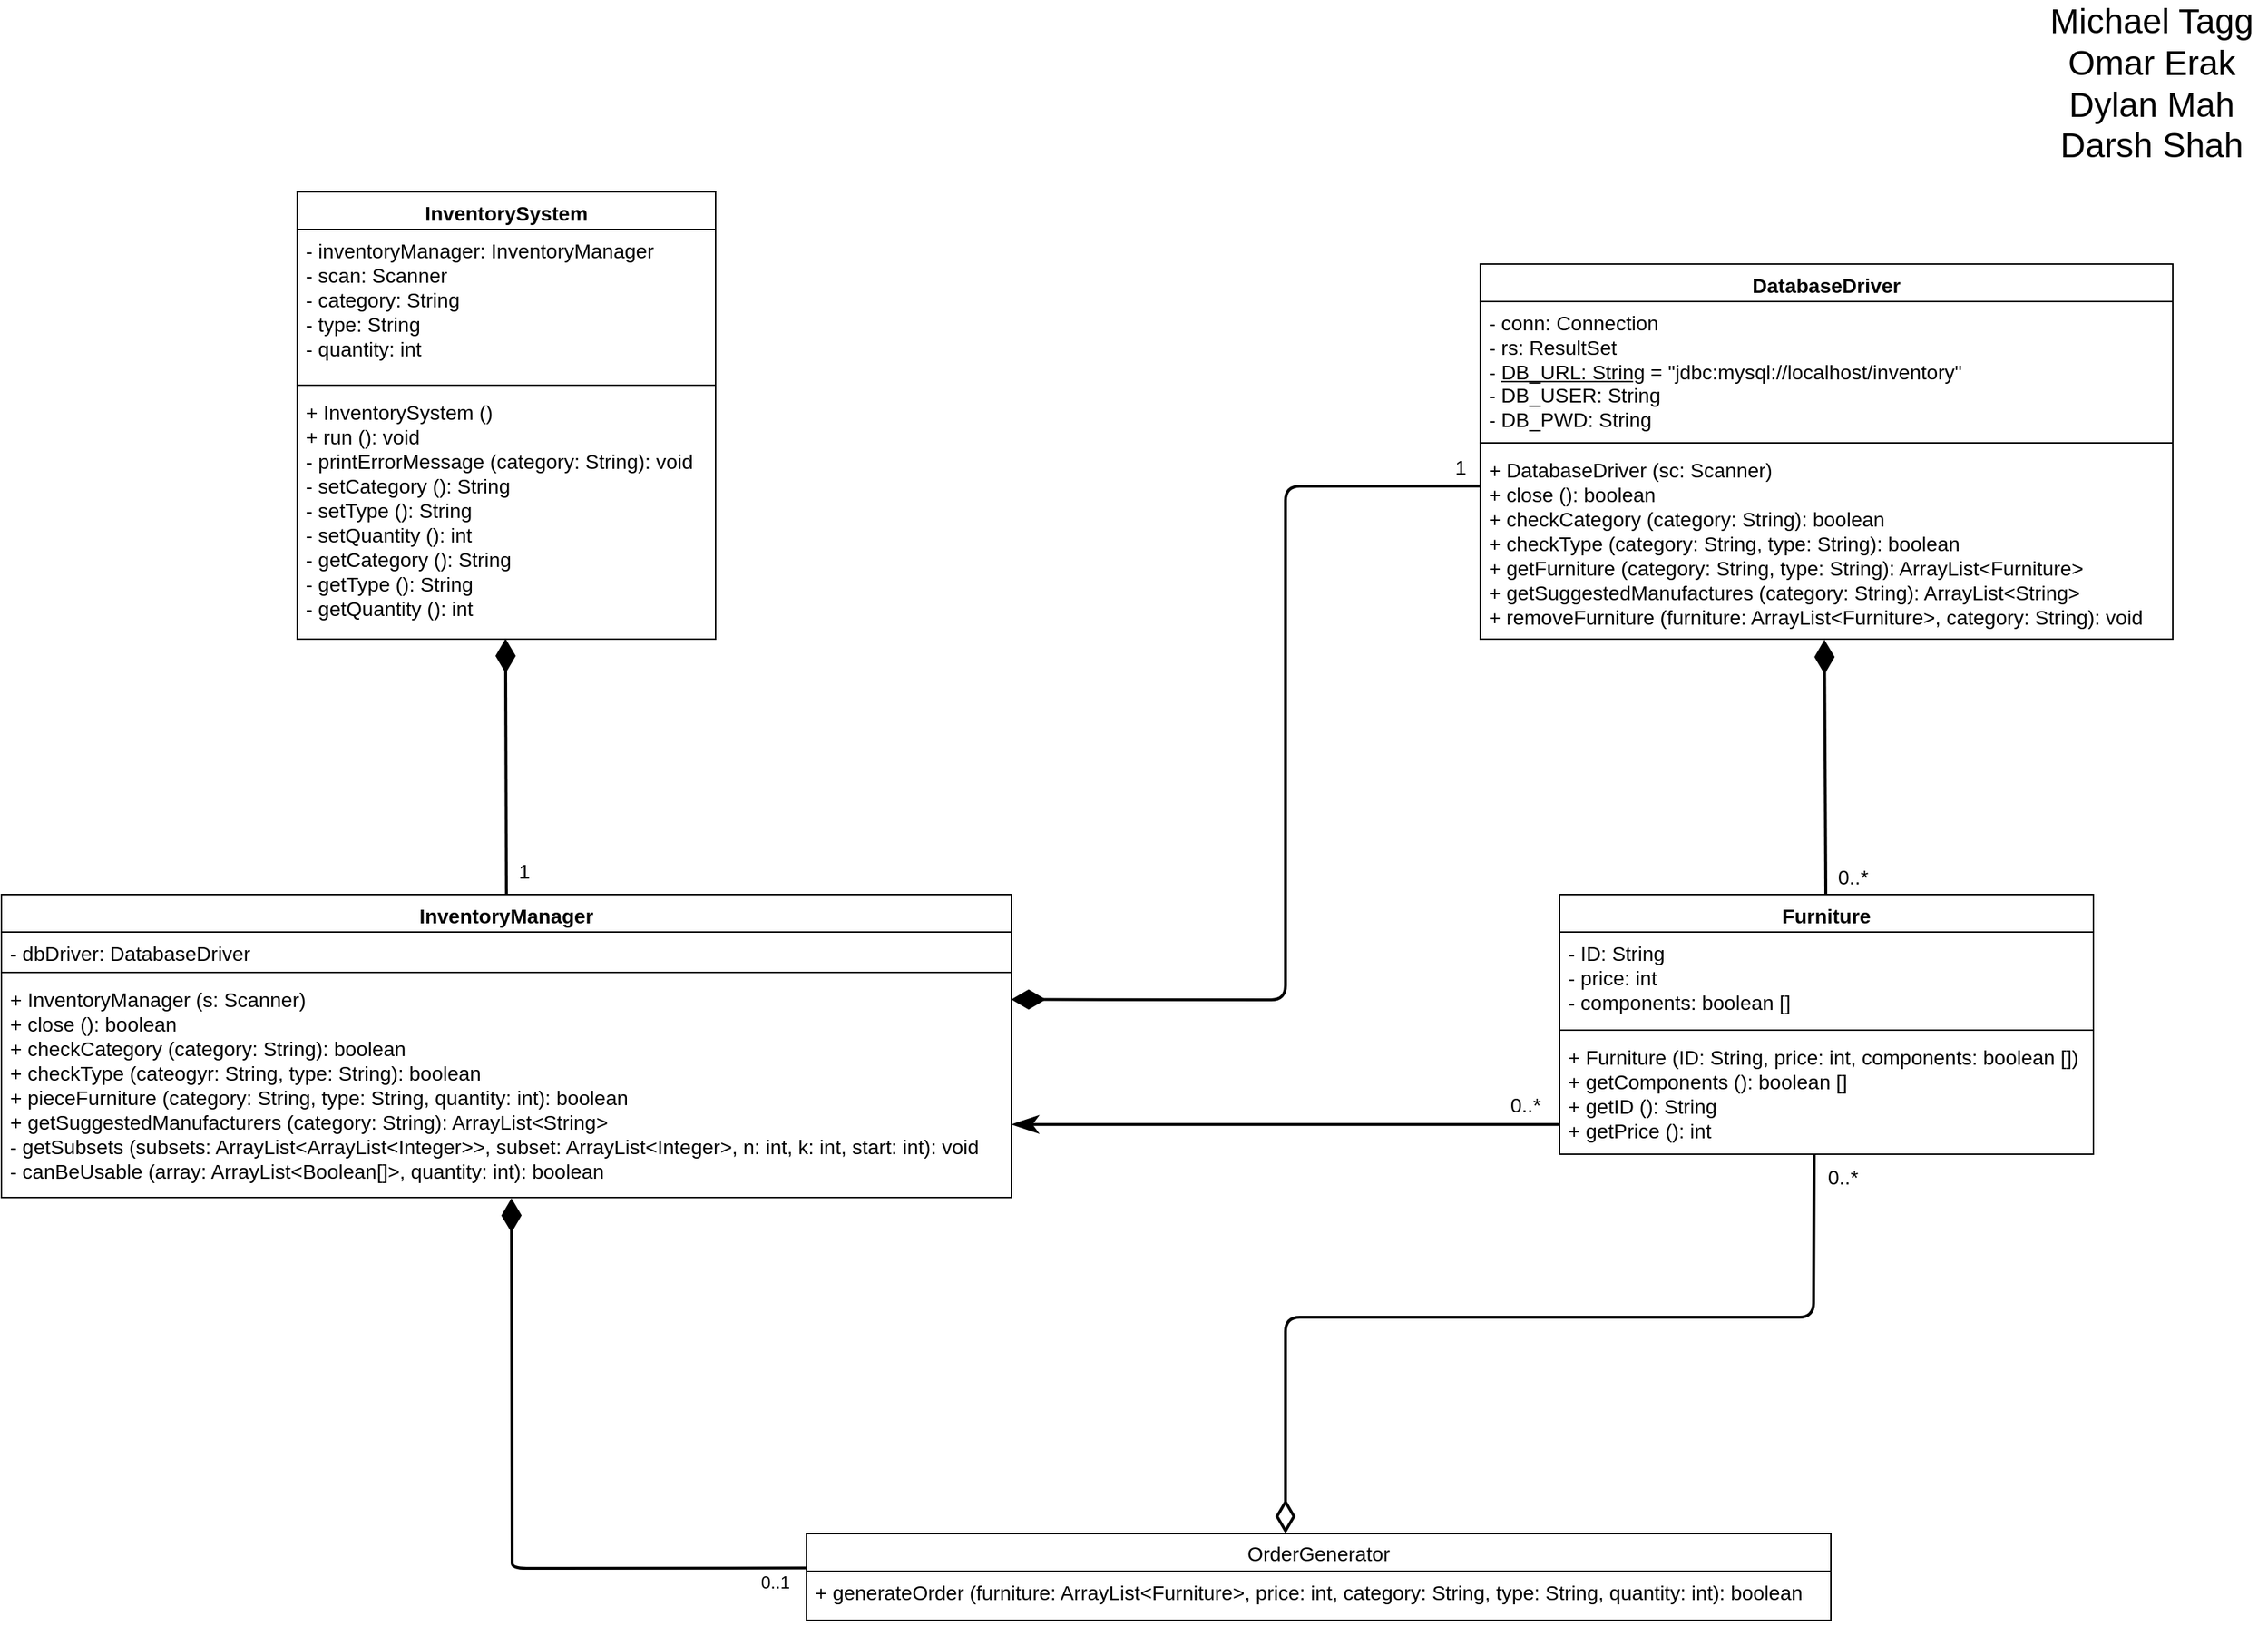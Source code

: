 <mxfile version="14.5.7" type="github">
  <diagram id="C5RBs43oDa-KdzZeNtuy" name="Page-1">
    <mxGraphModel dx="2271" dy="1240" grid="1" gridSize="10" guides="1" tooltips="1" connect="1" arrows="1" fold="1" page="1" pageScale="1" pageWidth="827" pageHeight="1169" math="0" shadow="0">
      <root>
        <mxCell id="WIyWlLk6GJQsqaUBKTNV-0" />
        <mxCell id="WIyWlLk6GJQsqaUBKTNV-1" parent="WIyWlLk6GJQsqaUBKTNV-0" />
        <mxCell id="N_NnaopC6pL-1q0N3gmT-41" value="Furniture" style="swimlane;fontStyle=1;align=center;verticalAlign=top;childLayout=stackLayout;horizontal=1;startSize=26;horizontalStack=0;resizeParent=1;resizeParentMax=0;resizeLast=0;collapsible=1;marginBottom=0;fontSize=14;" parent="WIyWlLk6GJQsqaUBKTNV-1" vertex="1">
          <mxGeometry x="1140" y="637" width="370" height="180" as="geometry" />
        </mxCell>
        <mxCell id="N_NnaopC6pL-1q0N3gmT-42" value="- ID: String&#xa;- price: int&#xa;- components: boolean []&#xa;" style="text;strokeColor=none;fillColor=none;align=left;verticalAlign=top;spacingLeft=4;spacingRight=4;overflow=hidden;rotatable=0;points=[[0,0.5],[1,0.5]];portConstraint=eastwest;fontSize=14;" parent="N_NnaopC6pL-1q0N3gmT-41" vertex="1">
          <mxGeometry y="26" width="370" height="64" as="geometry" />
        </mxCell>
        <mxCell id="N_NnaopC6pL-1q0N3gmT-43" value="" style="line;strokeWidth=1;fillColor=none;align=left;verticalAlign=middle;spacingTop=-1;spacingLeft=3;spacingRight=3;rotatable=0;labelPosition=right;points=[];portConstraint=eastwest;fontSize=14;" parent="N_NnaopC6pL-1q0N3gmT-41" vertex="1">
          <mxGeometry y="90" width="370" height="8" as="geometry" />
        </mxCell>
        <mxCell id="N_NnaopC6pL-1q0N3gmT-44" value="+ Furniture (ID: String, price: int, components: boolean [])&#xa;+ getComponents (): boolean []&#xa;+ getID (): String&#xa;+ getPrice (): int&#xa;&#xa;" style="text;strokeColor=none;fillColor=none;align=left;verticalAlign=top;spacingLeft=4;spacingRight=4;overflow=hidden;rotatable=0;points=[[0,0.5],[1,0.5]];portConstraint=eastwest;fontSize=14;" parent="N_NnaopC6pL-1q0N3gmT-41" vertex="1">
          <mxGeometry y="98" width="370" height="82" as="geometry" />
        </mxCell>
        <mxCell id="N_NnaopC6pL-1q0N3gmT-45" value="DatabaseDriver" style="swimlane;fontStyle=1;align=center;verticalAlign=top;childLayout=stackLayout;horizontal=1;startSize=26;horizontalStack=0;resizeParent=1;resizeParentMax=0;resizeLast=0;collapsible=1;marginBottom=0;fontSize=14;" parent="WIyWlLk6GJQsqaUBKTNV-1" vertex="1">
          <mxGeometry x="1085" y="200" width="480" height="260" as="geometry" />
        </mxCell>
        <mxCell id="N_NnaopC6pL-1q0N3gmT-46" value="- conn: Connection&lt;br style=&quot;font-size: 14px&quot;&gt;- rs: ResultSet&lt;br style=&quot;font-size: 14px&quot;&gt; - &lt;u style=&quot;font-size: 14px&quot;&gt;DB_URL: String&lt;/u&gt;&lt;span style=&quot;font-size: 14px&quot;&gt; =&amp;nbsp;&lt;/span&gt;&lt;span style=&quot;background-color: rgb(255 , 255 , 255)&quot;&gt;&lt;span class=&quot;pl-pds&quot; style=&quot;box-sizing: border-box&quot;&gt;&quot;&lt;/span&gt;&lt;span&gt;jdbc:mysql://localhost/inventory&lt;/span&gt;&lt;span class=&quot;pl-pds&quot; style=&quot;box-sizing: border-box&quot;&gt;&quot;&lt;/span&gt;&lt;/span&gt;&lt;br style=&quot;font-size: 14px&quot;&gt;- DB_USER: String&lt;br style=&quot;font-size: 14px&quot;&gt;- DB_PWD: String" style="text;strokeColor=none;fillColor=none;align=left;verticalAlign=top;spacingLeft=4;spacingRight=4;overflow=hidden;rotatable=0;points=[[0,0.5],[1,0.5]];portConstraint=eastwest;fontStyle=0;html=1;fontSize=14;" parent="N_NnaopC6pL-1q0N3gmT-45" vertex="1">
          <mxGeometry y="26" width="480" height="94" as="geometry" />
        </mxCell>
        <mxCell id="N_NnaopC6pL-1q0N3gmT-47" value="" style="line;strokeWidth=1;fillColor=none;align=left;verticalAlign=middle;spacingTop=-1;spacingLeft=3;spacingRight=3;rotatable=0;labelPosition=right;points=[];portConstraint=eastwest;fontSize=14;" parent="N_NnaopC6pL-1q0N3gmT-45" vertex="1">
          <mxGeometry y="120" width="480" height="8" as="geometry" />
        </mxCell>
        <mxCell id="N_NnaopC6pL-1q0N3gmT-48" value="+ DatabaseDriver (sc: Scanner)&#xa;+ close (): boolean&#xa;+ checkCategory (category: String): boolean&#xa;+ checkType (category: String, type: String): boolean&#xa;+ getFurniture (category: String, type: String): ArrayList&lt;Furniture&gt;&#xa;+ getSuggestedManufactures (category: String): ArrayList&lt;String&gt;&#xa;+ removeFurniture (furniture: ArrayList&lt;Furniture&gt;, category: String): void&#xa;" style="text;strokeColor=none;fillColor=none;align=left;verticalAlign=top;spacingLeft=4;spacingRight=4;overflow=hidden;rotatable=0;points=[[0,0.5],[1,0.5]];portConstraint=eastwest;fontSize=14;" parent="N_NnaopC6pL-1q0N3gmT-45" vertex="1">
          <mxGeometry y="128" width="480" height="132" as="geometry" />
        </mxCell>
        <mxCell id="N_NnaopC6pL-1q0N3gmT-51" value="OrderGenerator" style="swimlane;fontStyle=0;childLayout=stackLayout;horizontal=1;startSize=26;fillColor=none;horizontalStack=0;resizeParent=1;resizeParentMax=0;resizeLast=0;collapsible=1;marginBottom=0;fontSize=14;" parent="WIyWlLk6GJQsqaUBKTNV-1" vertex="1">
          <mxGeometry x="618" y="1080" width="710" height="60" as="geometry" />
        </mxCell>
        <mxCell id="N_NnaopC6pL-1q0N3gmT-52" value="+ generateOrder (furniture: ArrayList&lt;Furniture&gt;, price: int, category: String, type: String, quantity: int): boolean" style="text;strokeColor=none;fillColor=none;align=left;verticalAlign=top;spacingLeft=4;spacingRight=4;overflow=hidden;rotatable=0;points=[[0,0.5],[1,0.5]];portConstraint=eastwest;fontSize=14;" parent="N_NnaopC6pL-1q0N3gmT-51" vertex="1">
          <mxGeometry y="26" width="710" height="34" as="geometry" />
        </mxCell>
        <mxCell id="N_NnaopC6pL-1q0N3gmT-55" value="InventorySystem" style="swimlane;fontStyle=1;align=center;verticalAlign=top;childLayout=stackLayout;horizontal=1;startSize=26;horizontalStack=0;resizeParent=1;resizeParentMax=0;resizeLast=0;collapsible=1;marginBottom=0;fontSize=14;" parent="WIyWlLk6GJQsqaUBKTNV-1" vertex="1">
          <mxGeometry x="265" y="150" width="290" height="310" as="geometry">
            <mxRectangle x="275" y="140" width="130" height="26" as="alternateBounds" />
          </mxGeometry>
        </mxCell>
        <mxCell id="N_NnaopC6pL-1q0N3gmT-56" value="- inventoryManager: InventoryManager&#xa;- scan: Scanner&#xa;- category: String&#xa;- type: String&#xa;- quantity: int&#xa;" style="text;strokeColor=none;fillColor=none;align=left;verticalAlign=top;spacingLeft=4;spacingRight=4;overflow=hidden;rotatable=0;points=[[0,0.5],[1,0.5]];portConstraint=eastwest;fontSize=14;" parent="N_NnaopC6pL-1q0N3gmT-55" vertex="1">
          <mxGeometry y="26" width="290" height="104" as="geometry" />
        </mxCell>
        <mxCell id="N_NnaopC6pL-1q0N3gmT-57" value="" style="line;strokeWidth=1;fillColor=none;align=left;verticalAlign=middle;spacingTop=-1;spacingLeft=3;spacingRight=3;rotatable=0;labelPosition=right;points=[];portConstraint=eastwest;fontSize=14;" parent="N_NnaopC6pL-1q0N3gmT-55" vertex="1">
          <mxGeometry y="130" width="290" height="8" as="geometry" />
        </mxCell>
        <mxCell id="N_NnaopC6pL-1q0N3gmT-58" value="+ InventorySystem ()&#xa;+ run (): void&#xa;- printErrorMessage (category: String): void&#xa;- setCategory (): String&#xa;- setType (): String&#xa;- setQuantity (): int&#xa;- getCategory (): String&#xa;- getType (): String&#xa;- getQuantity (): int&#xa;" style="text;strokeColor=none;fillColor=none;align=left;verticalAlign=top;spacingLeft=4;spacingRight=4;overflow=hidden;rotatable=0;points=[[0,0.5],[1,0.5]];portConstraint=eastwest;fontSize=14;" parent="N_NnaopC6pL-1q0N3gmT-55" vertex="1">
          <mxGeometry y="138" width="290" height="172" as="geometry" />
        </mxCell>
        <mxCell id="N_NnaopC6pL-1q0N3gmT-60" value="InventoryManager" style="swimlane;fontStyle=1;align=center;verticalAlign=top;childLayout=stackLayout;horizontal=1;startSize=26;horizontalStack=0;resizeParent=1;resizeParentMax=0;resizeLast=0;collapsible=1;marginBottom=0;fontSize=14;" parent="WIyWlLk6GJQsqaUBKTNV-1" vertex="1">
          <mxGeometry x="60" y="637" width="700" height="210" as="geometry" />
        </mxCell>
        <mxCell id="N_NnaopC6pL-1q0N3gmT-61" value="- dbDriver: DatabaseDriver" style="text;strokeColor=none;fillColor=none;align=left;verticalAlign=top;spacingLeft=4;spacingRight=4;overflow=hidden;rotatable=0;points=[[0,0.5],[1,0.5]];portConstraint=eastwest;fontSize=14;" parent="N_NnaopC6pL-1q0N3gmT-60" vertex="1">
          <mxGeometry y="26" width="700" height="24" as="geometry" />
        </mxCell>
        <mxCell id="N_NnaopC6pL-1q0N3gmT-62" value="" style="line;strokeWidth=1;fillColor=none;align=left;verticalAlign=middle;spacingTop=-1;spacingLeft=3;spacingRight=3;rotatable=0;labelPosition=right;points=[];portConstraint=eastwest;fontSize=14;" parent="N_NnaopC6pL-1q0N3gmT-60" vertex="1">
          <mxGeometry y="50" width="700" height="8" as="geometry" />
        </mxCell>
        <mxCell id="N_NnaopC6pL-1q0N3gmT-63" value="+ InventoryManager (s: Scanner)&#xa;+ close (): boolean&#xa;+ checkCategory (category: String): boolean&#xa;+ checkType (cateogyr: String, type: String): boolean&#xa;+ pieceFurniture (category: String, type: String, quantity: int): boolean&#xa;+ getSuggestedManufacturers (category: String): ArrayList&lt;String&gt;&#xa;- getSubsets (subsets: ArrayList&lt;ArrayList&lt;Integer&gt;&gt;, subset: ArrayList&lt;Integer&gt;, n: int, k: int, start: int): void&#xa;- canBeUsable (array: ArrayList&lt;Boolean[]&gt;, quantity: int): boolean&#xa;&#xa;&#xa;" style="text;strokeColor=none;fillColor=none;align=left;verticalAlign=top;spacingLeft=4;spacingRight=4;overflow=hidden;rotatable=0;points=[[0,0.5],[1,0.5]];portConstraint=eastwest;fontSize=14;" parent="N_NnaopC6pL-1q0N3gmT-60" vertex="1">
          <mxGeometry y="58" width="700" height="152" as="geometry" />
        </mxCell>
        <mxCell id="ROrVhhFD0rgIY_3XIcbq-1" value="" style="endArrow=diamondThin;endFill=1;endSize=18;html=1;strokeWidth=2;exitX=0;exitY=0.196;exitDx=0;exitDy=0;exitPerimeter=0;entryX=1;entryY=0.097;entryDx=0;entryDy=0;entryPerimeter=0;fontSize=14;" parent="WIyWlLk6GJQsqaUBKTNV-1" source="N_NnaopC6pL-1q0N3gmT-48" target="N_NnaopC6pL-1q0N3gmT-63" edge="1">
          <mxGeometry width="160" relative="1" as="geometry">
            <mxPoint x="1080" y="390" as="sourcePoint" />
            <mxPoint x="680" y="681" as="targetPoint" />
            <Array as="points">
              <mxPoint x="950" y="354" />
              <mxPoint x="950" y="710" />
            </Array>
          </mxGeometry>
        </mxCell>
        <mxCell id="ROrVhhFD0rgIY_3XIcbq-2" value="" style="endArrow=diamondThin;endFill=1;endSize=18;html=1;strokeWidth=2;entryX=0.498;entryY=0.998;entryDx=0;entryDy=0;entryPerimeter=0;exitX=0.5;exitY=0;exitDx=0;exitDy=0;fontSize=14;" parent="WIyWlLk6GJQsqaUBKTNV-1" source="N_NnaopC6pL-1q0N3gmT-60" target="N_NnaopC6pL-1q0N3gmT-58" edge="1">
          <mxGeometry width="160" relative="1" as="geometry">
            <mxPoint x="380" y="520" as="sourcePoint" />
            <mxPoint x="390" y="530" as="targetPoint" />
          </mxGeometry>
        </mxCell>
        <mxCell id="ROrVhhFD0rgIY_3XIcbq-11" value="0..*" style="text;html=1;align=center;verticalAlign=middle;resizable=0;points=[];autosize=1;fontSize=14;" parent="WIyWlLk6GJQsqaUBKTNV-1" vertex="1">
          <mxGeometry x="1316" y="823" width="40" height="20" as="geometry" />
        </mxCell>
        <mxCell id="ROrVhhFD0rgIY_3XIcbq-12" value="0..*" style="text;html=1;align=center;verticalAlign=middle;resizable=0;points=[];autosize=1;fontSize=14;" parent="WIyWlLk6GJQsqaUBKTNV-1" vertex="1">
          <mxGeometry x="1096" y="773" width="40" height="20" as="geometry" />
        </mxCell>
        <mxCell id="ROrVhhFD0rgIY_3XIcbq-13" value="0..*" style="text;html=1;align=center;verticalAlign=middle;resizable=0;points=[];autosize=1;fontSize=14;" parent="WIyWlLk6GJQsqaUBKTNV-1" vertex="1">
          <mxGeometry x="1323" y="615" width="40" height="20" as="geometry" />
        </mxCell>
        <mxCell id="ROrVhhFD0rgIY_3XIcbq-14" value="1" style="text;html=1;align=center;verticalAlign=middle;resizable=0;points=[];autosize=1;fontSize=14;" parent="WIyWlLk6GJQsqaUBKTNV-1" vertex="1">
          <mxGeometry x="1061" y="331" width="20" height="20" as="geometry" />
        </mxCell>
        <mxCell id="ROrVhhFD0rgIY_3XIcbq-16" value="" style="endArrow=classicThin;endFill=1;endSize=12;html=1;strokeWidth=2;exitX=0;exitY=0.749;exitDx=0;exitDy=0;exitPerimeter=0;fontSize=14;entryX=1.001;entryY=0.667;entryDx=0;entryDy=0;entryPerimeter=0;" parent="WIyWlLk6GJQsqaUBKTNV-1" source="N_NnaopC6pL-1q0N3gmT-44" target="N_NnaopC6pL-1q0N3gmT-63" edge="1">
          <mxGeometry width="160" relative="1" as="geometry">
            <mxPoint x="730" y="797" as="sourcePoint" />
            <mxPoint x="770" y="796" as="targetPoint" />
          </mxGeometry>
        </mxCell>
        <mxCell id="ROrVhhFD0rgIY_3XIcbq-17" value="1" style="text;html=1;align=center;verticalAlign=middle;resizable=0;points=[];autosize=1;fontSize=14;" parent="WIyWlLk6GJQsqaUBKTNV-1" vertex="1">
          <mxGeometry x="412" y="611" width="20" height="20" as="geometry" />
        </mxCell>
        <mxCell id="ROrVhhFD0rgIY_3XIcbq-19" value="&lt;font style=&quot;font-size: 24px&quot;&gt;Michael Tagg&lt;br&gt;Omar Erak&lt;br&gt;Dylan Mah&lt;br&gt;Darsh Shah&lt;br&gt;&lt;/font&gt;" style="text;html=1;align=center;verticalAlign=middle;resizable=0;points=[];autosize=1;fontSize=14;" parent="WIyWlLk6GJQsqaUBKTNV-1" vertex="1">
          <mxGeometry x="1470" y="30" width="160" height="90" as="geometry" />
        </mxCell>
        <mxCell id="nopcEXD9_Eba7qX4dbPp-1" value="" style="endArrow=diamondThin;endFill=1;endSize=18;html=1;strokeWidth=2;entryX=0.497;entryY=1.003;entryDx=0;entryDy=0;entryPerimeter=0;" parent="WIyWlLk6GJQsqaUBKTNV-1" source="N_NnaopC6pL-1q0N3gmT-41" target="N_NnaopC6pL-1q0N3gmT-48" edge="1">
          <mxGeometry width="160" relative="1" as="geometry">
            <mxPoint x="1200" y="510" as="sourcePoint" />
            <mxPoint x="1324" y="470" as="targetPoint" />
          </mxGeometry>
        </mxCell>
        <mxCell id="nopcEXD9_Eba7qX4dbPp-2" value="" style="endArrow=diamondThin;endFill=0;endSize=18;html=1;exitX=0.477;exitY=0.999;exitDx=0;exitDy=0;exitPerimeter=0;strokeWidth=2;" parent="WIyWlLk6GJQsqaUBKTNV-1" source="N_NnaopC6pL-1q0N3gmT-44" edge="1">
          <mxGeometry width="160" relative="1" as="geometry">
            <mxPoint x="980" y="880" as="sourcePoint" />
            <mxPoint x="950" y="1080" as="targetPoint" />
            <Array as="points">
              <mxPoint x="1316" y="930" />
              <mxPoint x="950" y="930" />
            </Array>
          </mxGeometry>
        </mxCell>
        <mxCell id="nopcEXD9_Eba7qX4dbPp-3" value="" style="endArrow=diamondThin;endFill=1;endSize=18;html=1;exitX=0;exitY=0.396;exitDx=0;exitDy=0;exitPerimeter=0;entryX=0.505;entryY=1.003;entryDx=0;entryDy=0;entryPerimeter=0;strokeWidth=2;" parent="WIyWlLk6GJQsqaUBKTNV-1" source="N_NnaopC6pL-1q0N3gmT-51" target="N_NnaopC6pL-1q0N3gmT-63" edge="1">
          <mxGeometry width="160" relative="1" as="geometry">
            <mxPoint x="617.4" y="1104.1" as="sourcePoint" />
            <mxPoint x="890" y="900" as="targetPoint" />
            <Array as="points">
              <mxPoint x="414" y="1104" />
              <mxPoint x="414" y="1097" />
            </Array>
          </mxGeometry>
        </mxCell>
        <mxCell id="CJr1fxM_DmkZLVM2lpQq-0" value="0..1" style="text;html=1;align=center;verticalAlign=middle;resizable=0;points=[];autosize=1;" vertex="1" parent="WIyWlLk6GJQsqaUBKTNV-1">
          <mxGeometry x="576" y="1104" width="40" height="20" as="geometry" />
        </mxCell>
      </root>
    </mxGraphModel>
  </diagram>
</mxfile>
